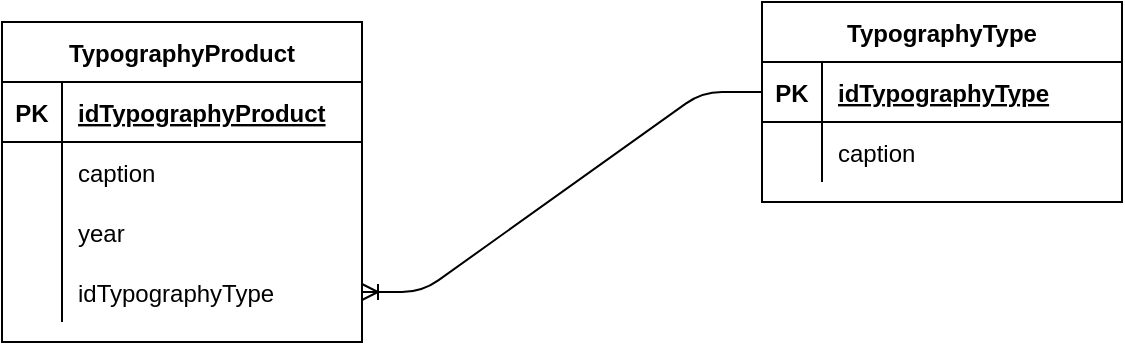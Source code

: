 <mxfile version="13.7.9" type="github">
  <diagram id="R2lEEEUBdFMjLlhIrx00" name="Общая структура">
    <mxGraphModel dx="760" dy="430" grid="1" gridSize="10" guides="1" tooltips="1" connect="1" arrows="1" fold="1" page="1" pageScale="1" pageWidth="850" pageHeight="1100" math="0" shadow="0" extFonts="Permanent Marker^https://fonts.googleapis.com/css?family=Permanent+Marker">
      <root>
        <mxCell id="0" />
        <mxCell id="1" parent="0" />
        <mxCell id="7gq-bZuDtef8zBYDTIqY-27" value="" style="edgeStyle=entityRelationEdgeStyle;fontSize=12;html=1;endArrow=ERoneToMany;" edge="1" parent="1" source="7gq-bZuDtef8zBYDTIqY-15" target="7gq-bZuDtef8zBYDTIqY-11">
          <mxGeometry width="100" height="100" relative="1" as="geometry">
            <mxPoint x="580" y="140" as="sourcePoint" />
            <mxPoint x="550" y="280" as="targetPoint" />
          </mxGeometry>
        </mxCell>
        <mxCell id="7gq-bZuDtef8zBYDTIqY-1" value="TypographyProduct" style="shape=table;startSize=30;container=1;collapsible=1;childLayout=tableLayout;fixedRows=1;rowLines=0;fontStyle=1;align=center;resizeLast=1;" vertex="1" parent="1">
          <mxGeometry x="260" y="90" width="180" height="160" as="geometry" />
        </mxCell>
        <mxCell id="7gq-bZuDtef8zBYDTIqY-2" value="" style="shape=partialRectangle;collapsible=0;dropTarget=0;pointerEvents=0;fillColor=none;top=0;left=0;bottom=1;right=0;points=[[0,0.5],[1,0.5]];portConstraint=eastwest;" vertex="1" parent="7gq-bZuDtef8zBYDTIqY-1">
          <mxGeometry y="30" width="180" height="30" as="geometry" />
        </mxCell>
        <mxCell id="7gq-bZuDtef8zBYDTIqY-3" value="PK" style="shape=partialRectangle;connectable=0;fillColor=none;top=0;left=0;bottom=0;right=0;fontStyle=1;overflow=hidden;" vertex="1" parent="7gq-bZuDtef8zBYDTIqY-2">
          <mxGeometry width="30" height="30" as="geometry" />
        </mxCell>
        <mxCell id="7gq-bZuDtef8zBYDTIqY-4" value="idTypographyProduct" style="shape=partialRectangle;connectable=0;fillColor=none;top=0;left=0;bottom=0;right=0;align=left;spacingLeft=6;fontStyle=5;overflow=hidden;" vertex="1" parent="7gq-bZuDtef8zBYDTIqY-2">
          <mxGeometry x="30" width="150" height="30" as="geometry" />
        </mxCell>
        <mxCell id="7gq-bZuDtef8zBYDTIqY-5" value="" style="shape=partialRectangle;collapsible=0;dropTarget=0;pointerEvents=0;fillColor=none;top=0;left=0;bottom=0;right=0;points=[[0,0.5],[1,0.5]];portConstraint=eastwest;" vertex="1" parent="7gq-bZuDtef8zBYDTIqY-1">
          <mxGeometry y="60" width="180" height="30" as="geometry" />
        </mxCell>
        <mxCell id="7gq-bZuDtef8zBYDTIqY-6" value="" style="shape=partialRectangle;connectable=0;fillColor=none;top=0;left=0;bottom=0;right=0;editable=1;overflow=hidden;" vertex="1" parent="7gq-bZuDtef8zBYDTIqY-5">
          <mxGeometry width="30" height="30" as="geometry" />
        </mxCell>
        <mxCell id="7gq-bZuDtef8zBYDTIqY-7" value="caption" style="shape=partialRectangle;connectable=0;fillColor=none;top=0;left=0;bottom=0;right=0;align=left;spacingLeft=6;overflow=hidden;" vertex="1" parent="7gq-bZuDtef8zBYDTIqY-5">
          <mxGeometry x="30" width="150" height="30" as="geometry" />
        </mxCell>
        <mxCell id="7gq-bZuDtef8zBYDTIqY-8" value="" style="shape=partialRectangle;collapsible=0;dropTarget=0;pointerEvents=0;fillColor=none;top=0;left=0;bottom=0;right=0;points=[[0,0.5],[1,0.5]];portConstraint=eastwest;" vertex="1" parent="7gq-bZuDtef8zBYDTIqY-1">
          <mxGeometry y="90" width="180" height="30" as="geometry" />
        </mxCell>
        <mxCell id="7gq-bZuDtef8zBYDTIqY-9" value="" style="shape=partialRectangle;connectable=0;fillColor=none;top=0;left=0;bottom=0;right=0;editable=1;overflow=hidden;" vertex="1" parent="7gq-bZuDtef8zBYDTIqY-8">
          <mxGeometry width="30" height="30" as="geometry" />
        </mxCell>
        <mxCell id="7gq-bZuDtef8zBYDTIqY-10" value="year" style="shape=partialRectangle;connectable=0;fillColor=none;top=0;left=0;bottom=0;right=0;align=left;spacingLeft=6;overflow=hidden;" vertex="1" parent="7gq-bZuDtef8zBYDTIqY-8">
          <mxGeometry x="30" width="150" height="30" as="geometry" />
        </mxCell>
        <mxCell id="7gq-bZuDtef8zBYDTIqY-11" value="" style="shape=partialRectangle;collapsible=0;dropTarget=0;pointerEvents=0;fillColor=none;top=0;left=0;bottom=0;right=0;points=[[0,0.5],[1,0.5]];portConstraint=eastwest;" vertex="1" parent="7gq-bZuDtef8zBYDTIqY-1">
          <mxGeometry y="120" width="180" height="30" as="geometry" />
        </mxCell>
        <mxCell id="7gq-bZuDtef8zBYDTIqY-12" value="" style="shape=partialRectangle;connectable=0;fillColor=none;top=0;left=0;bottom=0;right=0;editable=1;overflow=hidden;" vertex="1" parent="7gq-bZuDtef8zBYDTIqY-11">
          <mxGeometry width="30" height="30" as="geometry" />
        </mxCell>
        <mxCell id="7gq-bZuDtef8zBYDTIqY-13" value="idTypographyType" style="shape=partialRectangle;connectable=0;fillColor=none;top=0;left=0;bottom=0;right=0;align=left;spacingLeft=6;overflow=hidden;" vertex="1" parent="7gq-bZuDtef8zBYDTIqY-11">
          <mxGeometry x="30" width="150" height="30" as="geometry" />
        </mxCell>
        <mxCell id="7gq-bZuDtef8zBYDTIqY-14" value="TypographyType" style="shape=table;startSize=30;container=1;collapsible=1;childLayout=tableLayout;fixedRows=1;rowLines=0;fontStyle=1;align=center;resizeLast=1;" vertex="1" parent="1">
          <mxGeometry x="640" y="80" width="180" height="100" as="geometry" />
        </mxCell>
        <mxCell id="7gq-bZuDtef8zBYDTIqY-15" value="" style="shape=partialRectangle;collapsible=0;dropTarget=0;pointerEvents=0;fillColor=none;top=0;left=0;bottom=1;right=0;points=[[0,0.5],[1,0.5]];portConstraint=eastwest;" vertex="1" parent="7gq-bZuDtef8zBYDTIqY-14">
          <mxGeometry y="30" width="180" height="30" as="geometry" />
        </mxCell>
        <mxCell id="7gq-bZuDtef8zBYDTIqY-16" value="PK" style="shape=partialRectangle;connectable=0;fillColor=none;top=0;left=0;bottom=0;right=0;fontStyle=1;overflow=hidden;" vertex="1" parent="7gq-bZuDtef8zBYDTIqY-15">
          <mxGeometry width="30" height="30" as="geometry" />
        </mxCell>
        <mxCell id="7gq-bZuDtef8zBYDTIqY-17" value="idTypographyType" style="shape=partialRectangle;connectable=0;fillColor=none;top=0;left=0;bottom=0;right=0;align=left;spacingLeft=6;fontStyle=5;overflow=hidden;" vertex="1" parent="7gq-bZuDtef8zBYDTIqY-15">
          <mxGeometry x="30" width="150" height="30" as="geometry" />
        </mxCell>
        <mxCell id="7gq-bZuDtef8zBYDTIqY-18" value="" style="shape=partialRectangle;collapsible=0;dropTarget=0;pointerEvents=0;fillColor=none;top=0;left=0;bottom=0;right=0;points=[[0,0.5],[1,0.5]];portConstraint=eastwest;" vertex="1" parent="7gq-bZuDtef8zBYDTIqY-14">
          <mxGeometry y="60" width="180" height="30" as="geometry" />
        </mxCell>
        <mxCell id="7gq-bZuDtef8zBYDTIqY-19" value="" style="shape=partialRectangle;connectable=0;fillColor=none;top=0;left=0;bottom=0;right=0;editable=1;overflow=hidden;" vertex="1" parent="7gq-bZuDtef8zBYDTIqY-18">
          <mxGeometry width="30" height="30" as="geometry" />
        </mxCell>
        <mxCell id="7gq-bZuDtef8zBYDTIqY-20" value="caption" style="shape=partialRectangle;connectable=0;fillColor=none;top=0;left=0;bottom=0;right=0;align=left;spacingLeft=6;overflow=hidden;" vertex="1" parent="7gq-bZuDtef8zBYDTIqY-18">
          <mxGeometry x="30" width="150" height="30" as="geometry" />
        </mxCell>
      </root>
    </mxGraphModel>
  </diagram>
</mxfile>
